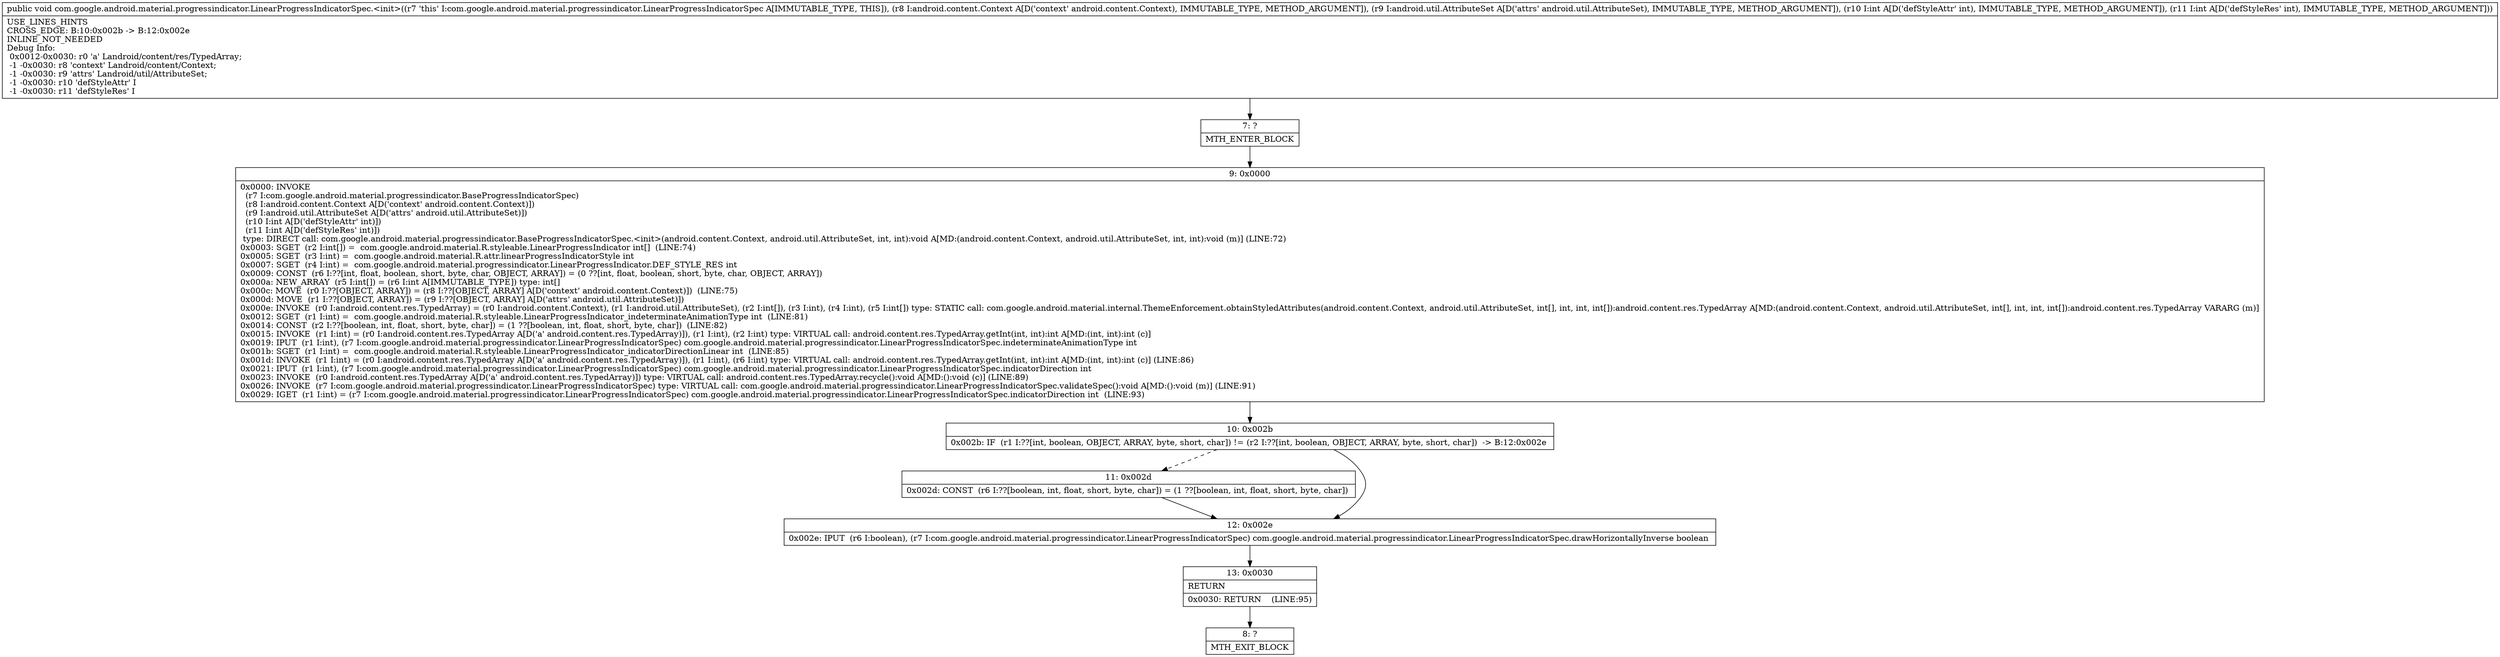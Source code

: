 digraph "CFG forcom.google.android.material.progressindicator.LinearProgressIndicatorSpec.\<init\>(Landroid\/content\/Context;Landroid\/util\/AttributeSet;II)V" {
Node_7 [shape=record,label="{7\:\ ?|MTH_ENTER_BLOCK\l}"];
Node_9 [shape=record,label="{9\:\ 0x0000|0x0000: INVOKE  \l  (r7 I:com.google.android.material.progressindicator.BaseProgressIndicatorSpec)\l  (r8 I:android.content.Context A[D('context' android.content.Context)])\l  (r9 I:android.util.AttributeSet A[D('attrs' android.util.AttributeSet)])\l  (r10 I:int A[D('defStyleAttr' int)])\l  (r11 I:int A[D('defStyleRes' int)])\l type: DIRECT call: com.google.android.material.progressindicator.BaseProgressIndicatorSpec.\<init\>(android.content.Context, android.util.AttributeSet, int, int):void A[MD:(android.content.Context, android.util.AttributeSet, int, int):void (m)] (LINE:72)\l0x0003: SGET  (r2 I:int[]) =  com.google.android.material.R.styleable.LinearProgressIndicator int[]  (LINE:74)\l0x0005: SGET  (r3 I:int) =  com.google.android.material.R.attr.linearProgressIndicatorStyle int \l0x0007: SGET  (r4 I:int) =  com.google.android.material.progressindicator.LinearProgressIndicator.DEF_STYLE_RES int \l0x0009: CONST  (r6 I:??[int, float, boolean, short, byte, char, OBJECT, ARRAY]) = (0 ??[int, float, boolean, short, byte, char, OBJECT, ARRAY]) \l0x000a: NEW_ARRAY  (r5 I:int[]) = (r6 I:int A[IMMUTABLE_TYPE]) type: int[] \l0x000c: MOVE  (r0 I:??[OBJECT, ARRAY]) = (r8 I:??[OBJECT, ARRAY] A[D('context' android.content.Context)])  (LINE:75)\l0x000d: MOVE  (r1 I:??[OBJECT, ARRAY]) = (r9 I:??[OBJECT, ARRAY] A[D('attrs' android.util.AttributeSet)]) \l0x000e: INVOKE  (r0 I:android.content.res.TypedArray) = (r0 I:android.content.Context), (r1 I:android.util.AttributeSet), (r2 I:int[]), (r3 I:int), (r4 I:int), (r5 I:int[]) type: STATIC call: com.google.android.material.internal.ThemeEnforcement.obtainStyledAttributes(android.content.Context, android.util.AttributeSet, int[], int, int, int[]):android.content.res.TypedArray A[MD:(android.content.Context, android.util.AttributeSet, int[], int, int, int[]):android.content.res.TypedArray VARARG (m)]\l0x0012: SGET  (r1 I:int) =  com.google.android.material.R.styleable.LinearProgressIndicator_indeterminateAnimationType int  (LINE:81)\l0x0014: CONST  (r2 I:??[boolean, int, float, short, byte, char]) = (1 ??[boolean, int, float, short, byte, char])  (LINE:82)\l0x0015: INVOKE  (r1 I:int) = (r0 I:android.content.res.TypedArray A[D('a' android.content.res.TypedArray)]), (r1 I:int), (r2 I:int) type: VIRTUAL call: android.content.res.TypedArray.getInt(int, int):int A[MD:(int, int):int (c)]\l0x0019: IPUT  (r1 I:int), (r7 I:com.google.android.material.progressindicator.LinearProgressIndicatorSpec) com.google.android.material.progressindicator.LinearProgressIndicatorSpec.indeterminateAnimationType int \l0x001b: SGET  (r1 I:int) =  com.google.android.material.R.styleable.LinearProgressIndicator_indicatorDirectionLinear int  (LINE:85)\l0x001d: INVOKE  (r1 I:int) = (r0 I:android.content.res.TypedArray A[D('a' android.content.res.TypedArray)]), (r1 I:int), (r6 I:int) type: VIRTUAL call: android.content.res.TypedArray.getInt(int, int):int A[MD:(int, int):int (c)] (LINE:86)\l0x0021: IPUT  (r1 I:int), (r7 I:com.google.android.material.progressindicator.LinearProgressIndicatorSpec) com.google.android.material.progressindicator.LinearProgressIndicatorSpec.indicatorDirection int \l0x0023: INVOKE  (r0 I:android.content.res.TypedArray A[D('a' android.content.res.TypedArray)]) type: VIRTUAL call: android.content.res.TypedArray.recycle():void A[MD:():void (c)] (LINE:89)\l0x0026: INVOKE  (r7 I:com.google.android.material.progressindicator.LinearProgressIndicatorSpec) type: VIRTUAL call: com.google.android.material.progressindicator.LinearProgressIndicatorSpec.validateSpec():void A[MD:():void (m)] (LINE:91)\l0x0029: IGET  (r1 I:int) = (r7 I:com.google.android.material.progressindicator.LinearProgressIndicatorSpec) com.google.android.material.progressindicator.LinearProgressIndicatorSpec.indicatorDirection int  (LINE:93)\l}"];
Node_10 [shape=record,label="{10\:\ 0x002b|0x002b: IF  (r1 I:??[int, boolean, OBJECT, ARRAY, byte, short, char]) != (r2 I:??[int, boolean, OBJECT, ARRAY, byte, short, char])  \-\> B:12:0x002e \l}"];
Node_11 [shape=record,label="{11\:\ 0x002d|0x002d: CONST  (r6 I:??[boolean, int, float, short, byte, char]) = (1 ??[boolean, int, float, short, byte, char]) \l}"];
Node_12 [shape=record,label="{12\:\ 0x002e|0x002e: IPUT  (r6 I:boolean), (r7 I:com.google.android.material.progressindicator.LinearProgressIndicatorSpec) com.google.android.material.progressindicator.LinearProgressIndicatorSpec.drawHorizontallyInverse boolean \l}"];
Node_13 [shape=record,label="{13\:\ 0x0030|RETURN\l|0x0030: RETURN    (LINE:95)\l}"];
Node_8 [shape=record,label="{8\:\ ?|MTH_EXIT_BLOCK\l}"];
MethodNode[shape=record,label="{public void com.google.android.material.progressindicator.LinearProgressIndicatorSpec.\<init\>((r7 'this' I:com.google.android.material.progressindicator.LinearProgressIndicatorSpec A[IMMUTABLE_TYPE, THIS]), (r8 I:android.content.Context A[D('context' android.content.Context), IMMUTABLE_TYPE, METHOD_ARGUMENT]), (r9 I:android.util.AttributeSet A[D('attrs' android.util.AttributeSet), IMMUTABLE_TYPE, METHOD_ARGUMENT]), (r10 I:int A[D('defStyleAttr' int), IMMUTABLE_TYPE, METHOD_ARGUMENT]), (r11 I:int A[D('defStyleRes' int), IMMUTABLE_TYPE, METHOD_ARGUMENT]))  | USE_LINES_HINTS\lCROSS_EDGE: B:10:0x002b \-\> B:12:0x002e\lINLINE_NOT_NEEDED\lDebug Info:\l  0x0012\-0x0030: r0 'a' Landroid\/content\/res\/TypedArray;\l  \-1 \-0x0030: r8 'context' Landroid\/content\/Context;\l  \-1 \-0x0030: r9 'attrs' Landroid\/util\/AttributeSet;\l  \-1 \-0x0030: r10 'defStyleAttr' I\l  \-1 \-0x0030: r11 'defStyleRes' I\l}"];
MethodNode -> Node_7;Node_7 -> Node_9;
Node_9 -> Node_10;
Node_10 -> Node_11[style=dashed];
Node_10 -> Node_12;
Node_11 -> Node_12;
Node_12 -> Node_13;
Node_13 -> Node_8;
}

